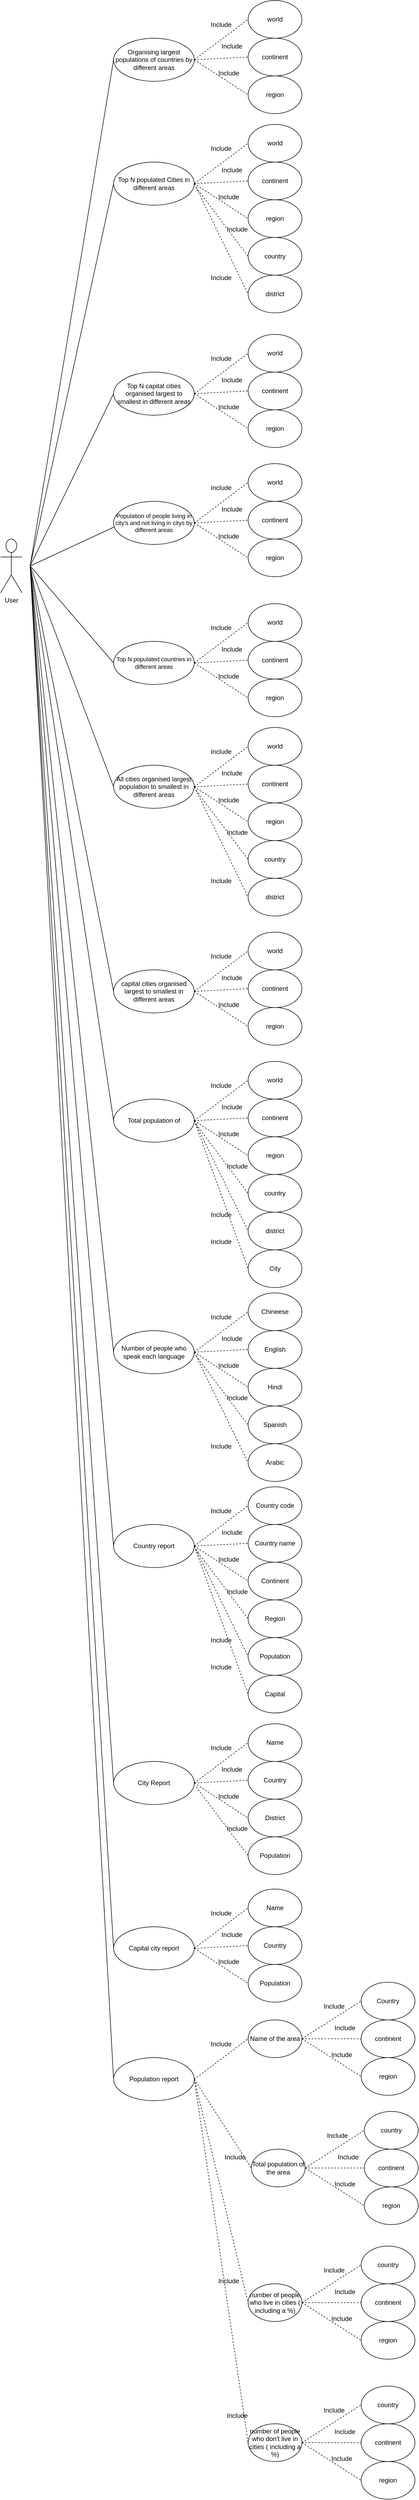 <mxfile version="21.0.2" type="device"><diagram name="Page-1" id="SLR_Ls1cVDufUfD3Guqk"><mxGraphModel dx="1235" dy="684" grid="1" gridSize="10" guides="1" tooltips="1" connect="1" arrows="1" fold="1" page="1" pageScale="1" pageWidth="827" pageHeight="1169" math="0" shadow="0"><root><mxCell id="0"/><mxCell id="1" parent="0"/><mxCell id="bulTSt6ukF3aXj6gRfUN-1" value="User" style="shape=umlActor;verticalLabelPosition=bottom;verticalAlign=top;html=1;outlineConnect=0;points=[[0,0.333,0,0,0],[0,1,0,0,0],[0.25,0.1,0,0,0],[0.5,0,0,0,0],[0.75,0.1,0,0,0],[1,0.333,0,0,0],[1,0.5,0,15,0],[1,1,0,0,0]];" vertex="1" parent="1"><mxGeometry x="20" y="1000" width="40" height="100" as="geometry"/></mxCell><mxCell id="bulTSt6ukF3aXj6gRfUN-2" value="Organising largest populations of countries by different areas" style="ellipse;whiteSpace=wrap;html=1;points=[[0,0,0,0,0],[0,0.5,0,0,0],[0,1,0,0,0],[0.5,0,0,0,0],[0.5,1,0,0,0],[1,0,0,0,0],[1,0.5,0,0,0],[1,1,0,0,0]];" vertex="1" parent="1"><mxGeometry x="230" y="70" width="150" height="80" as="geometry"/></mxCell><mxCell id="bulTSt6ukF3aXj6gRfUN-3" value="world" style="ellipse;whiteSpace=wrap;html=1;" vertex="1" parent="1"><mxGeometry x="480" width="100" height="70" as="geometry"/></mxCell><mxCell id="bulTSt6ukF3aXj6gRfUN-4" value="continent" style="ellipse;whiteSpace=wrap;html=1;" vertex="1" parent="1"><mxGeometry x="480" y="70" width="100" height="70" as="geometry"/></mxCell><mxCell id="bulTSt6ukF3aXj6gRfUN-5" value="region" style="ellipse;whiteSpace=wrap;html=1;" vertex="1" parent="1"><mxGeometry x="480" y="140" width="100" height="70" as="geometry"/></mxCell><mxCell id="bulTSt6ukF3aXj6gRfUN-6" value="" style="endArrow=none;html=1;rounded=0;entryX=0;entryY=0.5;entryDx=0;entryDy=0;entryPerimeter=0;exitX=1;exitY=0.5;exitDx=15;exitDy=0;exitPerimeter=0;" edge="1" parent="1" source="bulTSt6ukF3aXj6gRfUN-1" target="bulTSt6ukF3aXj6gRfUN-2"><mxGeometry width="50" height="50" relative="1" as="geometry"><mxPoint x="140" y="150" as="sourcePoint"/><mxPoint x="190" y="100" as="targetPoint"/></mxGeometry></mxCell><mxCell id="bulTSt6ukF3aXj6gRfUN-10" value="" style="endArrow=none;dashed=1;html=1;rounded=0;entryX=0;entryY=0.5;entryDx=0;entryDy=0;exitX=1;exitY=0.5;exitDx=0;exitDy=0;exitPerimeter=0;" edge="1" parent="1" source="bulTSt6ukF3aXj6gRfUN-2" target="bulTSt6ukF3aXj6gRfUN-3"><mxGeometry width="50" height="50" relative="1" as="geometry"><mxPoint x="400" y="110" as="sourcePoint"/><mxPoint x="450" y="60" as="targetPoint"/></mxGeometry></mxCell><mxCell id="bulTSt6ukF3aXj6gRfUN-11" value="" style="endArrow=none;dashed=1;html=1;rounded=0;exitX=1;exitY=0.5;exitDx=0;exitDy=0;exitPerimeter=0;entryX=0;entryY=0.5;entryDx=0;entryDy=0;" edge="1" parent="1" source="bulTSt6ukF3aXj6gRfUN-2" target="bulTSt6ukF3aXj6gRfUN-4"><mxGeometry width="50" height="50" relative="1" as="geometry"><mxPoint x="400" y="140" as="sourcePoint"/><mxPoint x="450" y="90" as="targetPoint"/></mxGeometry></mxCell><mxCell id="bulTSt6ukF3aXj6gRfUN-12" value="" style="endArrow=none;dashed=1;html=1;rounded=0;exitX=1;exitY=0.5;exitDx=0;exitDy=0;exitPerimeter=0;entryX=0;entryY=0.5;entryDx=0;entryDy=0;" edge="1" parent="1" source="bulTSt6ukF3aXj6gRfUN-2" target="bulTSt6ukF3aXj6gRfUN-5"><mxGeometry width="50" height="50" relative="1" as="geometry"><mxPoint x="400" y="150" as="sourcePoint"/><mxPoint x="450" y="100" as="targetPoint"/></mxGeometry></mxCell><mxCell id="bulTSt6ukF3aXj6gRfUN-13" value="Include" style="text;html=1;strokeColor=none;fillColor=none;align=center;verticalAlign=middle;whiteSpace=wrap;rounded=0;" vertex="1" parent="1"><mxGeometry x="400" y="30" width="60" height="30" as="geometry"/></mxCell><mxCell id="bulTSt6ukF3aXj6gRfUN-14" value="Include" style="text;html=1;strokeColor=none;fillColor=none;align=center;verticalAlign=middle;whiteSpace=wrap;rounded=0;" vertex="1" parent="1"><mxGeometry x="420" y="70" width="60" height="30" as="geometry"/></mxCell><mxCell id="bulTSt6ukF3aXj6gRfUN-15" value="Include" style="text;html=1;strokeColor=none;fillColor=none;align=center;verticalAlign=middle;whiteSpace=wrap;rounded=0;" vertex="1" parent="1"><mxGeometry x="414" y="120" width="60" height="30" as="geometry"/></mxCell><mxCell id="bulTSt6ukF3aXj6gRfUN-17" value="Top N populated Cities in different areas" style="ellipse;whiteSpace=wrap;html=1;points=[[0,0,0,0,0],[0,0.5,0,0,0],[0,1,0,0,0],[0.5,0,0,0,0],[0.5,1,0,0,0],[1,0,0,0,0],[1,0.5,0,0,0],[1,1,0,0,0]];" vertex="1" parent="1"><mxGeometry x="230" y="300" width="150" height="80" as="geometry"/></mxCell><mxCell id="bulTSt6ukF3aXj6gRfUN-18" value="world" style="ellipse;whiteSpace=wrap;html=1;" vertex="1" parent="1"><mxGeometry x="480" y="230" width="100" height="70" as="geometry"/></mxCell><mxCell id="bulTSt6ukF3aXj6gRfUN-19" value="continent" style="ellipse;whiteSpace=wrap;html=1;" vertex="1" parent="1"><mxGeometry x="480" y="300" width="100" height="70" as="geometry"/></mxCell><mxCell id="bulTSt6ukF3aXj6gRfUN-20" value="region" style="ellipse;whiteSpace=wrap;html=1;" vertex="1" parent="1"><mxGeometry x="480" y="370" width="100" height="70" as="geometry"/></mxCell><mxCell id="bulTSt6ukF3aXj6gRfUN-21" value="" style="endArrow=none;dashed=1;html=1;rounded=0;entryX=0;entryY=0.5;entryDx=0;entryDy=0;exitX=1;exitY=0.5;exitDx=0;exitDy=0;exitPerimeter=0;" edge="1" parent="1" target="bulTSt6ukF3aXj6gRfUN-18"><mxGeometry width="50" height="50" relative="1" as="geometry"><mxPoint x="380" y="340" as="sourcePoint"/><mxPoint x="450" y="290" as="targetPoint"/></mxGeometry></mxCell><mxCell id="bulTSt6ukF3aXj6gRfUN-22" value="" style="endArrow=none;dashed=1;html=1;rounded=0;exitX=1;exitY=0.5;exitDx=0;exitDy=0;exitPerimeter=0;entryX=0;entryY=0.5;entryDx=0;entryDy=0;" edge="1" parent="1" target="bulTSt6ukF3aXj6gRfUN-19"><mxGeometry width="50" height="50" relative="1" as="geometry"><mxPoint x="380" y="340" as="sourcePoint"/><mxPoint x="450" y="320" as="targetPoint"/></mxGeometry></mxCell><mxCell id="bulTSt6ukF3aXj6gRfUN-23" value="" style="endArrow=none;dashed=1;html=1;rounded=0;exitX=1;exitY=0.5;exitDx=0;exitDy=0;exitPerimeter=0;entryX=0;entryY=0.5;entryDx=0;entryDy=0;" edge="1" parent="1" target="bulTSt6ukF3aXj6gRfUN-20"><mxGeometry width="50" height="50" relative="1" as="geometry"><mxPoint x="380" y="340" as="sourcePoint"/><mxPoint x="450" y="330" as="targetPoint"/></mxGeometry></mxCell><mxCell id="bulTSt6ukF3aXj6gRfUN-24" value="Include" style="text;html=1;strokeColor=none;fillColor=none;align=center;verticalAlign=middle;whiteSpace=wrap;rounded=0;" vertex="1" parent="1"><mxGeometry x="400" y="260" width="60" height="30" as="geometry"/></mxCell><mxCell id="bulTSt6ukF3aXj6gRfUN-25" value="Include" style="text;html=1;strokeColor=none;fillColor=none;align=center;verticalAlign=middle;whiteSpace=wrap;rounded=0;" vertex="1" parent="1"><mxGeometry x="420" y="300" width="60" height="30" as="geometry"/></mxCell><mxCell id="bulTSt6ukF3aXj6gRfUN-26" value="Include" style="text;html=1;strokeColor=none;fillColor=none;align=center;verticalAlign=middle;whiteSpace=wrap;rounded=0;" vertex="1" parent="1"><mxGeometry x="414" y="350" width="60" height="30" as="geometry"/></mxCell><mxCell id="bulTSt6ukF3aXj6gRfUN-27" value="district" style="ellipse;whiteSpace=wrap;html=1;" vertex="1" parent="1"><mxGeometry x="480" y="510" width="100" height="70" as="geometry"/></mxCell><mxCell id="bulTSt6ukF3aXj6gRfUN-28" value="country" style="ellipse;whiteSpace=wrap;html=1;" vertex="1" parent="1"><mxGeometry x="480" y="440" width="100" height="70" as="geometry"/></mxCell><mxCell id="bulTSt6ukF3aXj6gRfUN-29" value="" style="endArrow=none;dashed=1;html=1;rounded=0;exitX=1;exitY=0.5;exitDx=0;exitDy=0;exitPerimeter=0;entryX=0;entryY=0.5;entryDx=0;entryDy=0;" edge="1" parent="1" source="bulTSt6ukF3aXj6gRfUN-17" target="bulTSt6ukF3aXj6gRfUN-27"><mxGeometry width="50" height="50" relative="1" as="geometry"><mxPoint x="360" y="535" as="sourcePoint"/><mxPoint x="460" y="530" as="targetPoint"/></mxGeometry></mxCell><mxCell id="bulTSt6ukF3aXj6gRfUN-30" value="" style="endArrow=none;dashed=1;html=1;rounded=0;exitX=1.024;exitY=0.592;exitDx=0;exitDy=0;exitPerimeter=0;entryX=0;entryY=0.5;entryDx=0;entryDy=0;" edge="1" parent="1" source="bulTSt6ukF3aXj6gRfUN-17" target="bulTSt6ukF3aXj6gRfUN-28"><mxGeometry width="50" height="50" relative="1" as="geometry"><mxPoint x="350" y="495" as="sourcePoint"/><mxPoint x="450" y="490" as="targetPoint"/></mxGeometry></mxCell><mxCell id="bulTSt6ukF3aXj6gRfUN-31" value="Include" style="text;html=1;strokeColor=none;fillColor=none;align=center;verticalAlign=middle;whiteSpace=wrap;rounded=0;" vertex="1" parent="1"><mxGeometry x="400" y="500" width="60" height="30" as="geometry"/></mxCell><mxCell id="bulTSt6ukF3aXj6gRfUN-32" value="Include" style="text;html=1;strokeColor=none;fillColor=none;align=center;verticalAlign=middle;whiteSpace=wrap;rounded=0;" vertex="1" parent="1"><mxGeometry x="430" y="410" width="60" height="30" as="geometry"/></mxCell><mxCell id="bulTSt6ukF3aXj6gRfUN-33" value="" style="endArrow=none;html=1;rounded=0;entryX=0;entryY=0.5;entryDx=0;entryDy=0;entryPerimeter=0;exitX=1;exitY=0.5;exitDx=15;exitDy=0;exitPerimeter=0;" edge="1" parent="1" source="bulTSt6ukF3aXj6gRfUN-1" target="bulTSt6ukF3aXj6gRfUN-17"><mxGeometry width="50" height="50" relative="1" as="geometry"><mxPoint x="100" y="110" as="sourcePoint"/><mxPoint x="210" y="330" as="targetPoint"/></mxGeometry></mxCell><mxCell id="bulTSt6ukF3aXj6gRfUN-34" value="Top N capital cities organised largest to smallest in different areas" style="ellipse;whiteSpace=wrap;html=1;points=[[0,0,0,0,0],[0,0.5,0,0,0],[0,1,0,0,0],[0.5,0,0,0,0],[0.5,1,0,0,0],[1,0,0,0,0],[1,0.5,0,0,0],[1,1,0,0,0]];" vertex="1" parent="1"><mxGeometry x="230" y="690" width="150" height="80" as="geometry"/></mxCell><mxCell id="bulTSt6ukF3aXj6gRfUN-35" value="world" style="ellipse;whiteSpace=wrap;html=1;" vertex="1" parent="1"><mxGeometry x="480" y="620" width="100" height="70" as="geometry"/></mxCell><mxCell id="bulTSt6ukF3aXj6gRfUN-36" value="continent" style="ellipse;whiteSpace=wrap;html=1;" vertex="1" parent="1"><mxGeometry x="480" y="690" width="100" height="70" as="geometry"/></mxCell><mxCell id="bulTSt6ukF3aXj6gRfUN-37" value="region" style="ellipse;whiteSpace=wrap;html=1;" vertex="1" parent="1"><mxGeometry x="480" y="760" width="100" height="70" as="geometry"/></mxCell><mxCell id="bulTSt6ukF3aXj6gRfUN-38" value="" style="endArrow=none;dashed=1;html=1;rounded=0;entryX=0;entryY=0.5;entryDx=0;entryDy=0;exitX=1;exitY=0.5;exitDx=0;exitDy=0;exitPerimeter=0;" edge="1" parent="1" source="bulTSt6ukF3aXj6gRfUN-34" target="bulTSt6ukF3aXj6gRfUN-35"><mxGeometry width="50" height="50" relative="1" as="geometry"><mxPoint x="400" y="730" as="sourcePoint"/><mxPoint x="450" y="680" as="targetPoint"/></mxGeometry></mxCell><mxCell id="bulTSt6ukF3aXj6gRfUN-39" value="" style="endArrow=none;dashed=1;html=1;rounded=0;exitX=1;exitY=0.5;exitDx=0;exitDy=0;exitPerimeter=0;entryX=0;entryY=0.5;entryDx=0;entryDy=0;" edge="1" parent="1" source="bulTSt6ukF3aXj6gRfUN-34" target="bulTSt6ukF3aXj6gRfUN-36"><mxGeometry width="50" height="50" relative="1" as="geometry"><mxPoint x="400" y="760" as="sourcePoint"/><mxPoint x="450" y="710" as="targetPoint"/></mxGeometry></mxCell><mxCell id="bulTSt6ukF3aXj6gRfUN-40" value="" style="endArrow=none;dashed=1;html=1;rounded=0;exitX=1;exitY=0.5;exitDx=0;exitDy=0;exitPerimeter=0;entryX=0;entryY=0.5;entryDx=0;entryDy=0;" edge="1" parent="1" source="bulTSt6ukF3aXj6gRfUN-34" target="bulTSt6ukF3aXj6gRfUN-37"><mxGeometry width="50" height="50" relative="1" as="geometry"><mxPoint x="400" y="770" as="sourcePoint"/><mxPoint x="450" y="720" as="targetPoint"/></mxGeometry></mxCell><mxCell id="bulTSt6ukF3aXj6gRfUN-41" value="Include" style="text;html=1;strokeColor=none;fillColor=none;align=center;verticalAlign=middle;whiteSpace=wrap;rounded=0;" vertex="1" parent="1"><mxGeometry x="400" y="650" width="60" height="30" as="geometry"/></mxCell><mxCell id="bulTSt6ukF3aXj6gRfUN-42" value="Include" style="text;html=1;strokeColor=none;fillColor=none;align=center;verticalAlign=middle;whiteSpace=wrap;rounded=0;" vertex="1" parent="1"><mxGeometry x="420" y="690" width="60" height="30" as="geometry"/></mxCell><mxCell id="bulTSt6ukF3aXj6gRfUN-43" value="Include" style="text;html=1;strokeColor=none;fillColor=none;align=center;verticalAlign=middle;whiteSpace=wrap;rounded=0;" vertex="1" parent="1"><mxGeometry x="414" y="740" width="60" height="30" as="geometry"/></mxCell><mxCell id="bulTSt6ukF3aXj6gRfUN-44" value="" style="endArrow=none;html=1;rounded=0;exitX=0;exitY=0.5;exitDx=0;exitDy=0;exitPerimeter=0;entryX=1;entryY=0.5;entryDx=15;entryDy=0;entryPerimeter=0;" edge="1" parent="1" source="bulTSt6ukF3aXj6gRfUN-34" target="bulTSt6ukF3aXj6gRfUN-1"><mxGeometry width="50" height="50" relative="1" as="geometry"><mxPoint x="200" y="710" as="sourcePoint"/><mxPoint x="100" y="110" as="targetPoint"/></mxGeometry></mxCell><mxCell id="bulTSt6ukF3aXj6gRfUN-47" value="Population of people living in city's and not living in citys by different areas" style="ellipse;whiteSpace=wrap;html=1;points=[[0,0,0,0,0],[0,0.5,0,0,0],[0,1,0,0,0],[0.5,0,0,0,0],[0.5,1,0,0,0],[1,0,0,0,0],[1,0.5,0,0,0],[1,1,0,0,0]];fontSize=11;" vertex="1" parent="1"><mxGeometry x="230" y="930" width="150" height="80" as="geometry"/></mxCell><mxCell id="bulTSt6ukF3aXj6gRfUN-48" value="world" style="ellipse;whiteSpace=wrap;html=1;" vertex="1" parent="1"><mxGeometry x="480" y="860" width="100" height="70" as="geometry"/></mxCell><mxCell id="bulTSt6ukF3aXj6gRfUN-49" value="continent" style="ellipse;whiteSpace=wrap;html=1;" vertex="1" parent="1"><mxGeometry x="480" y="930" width="100" height="70" as="geometry"/></mxCell><mxCell id="bulTSt6ukF3aXj6gRfUN-50" value="region" style="ellipse;whiteSpace=wrap;html=1;" vertex="1" parent="1"><mxGeometry x="480" y="1000" width="100" height="70" as="geometry"/></mxCell><mxCell id="bulTSt6ukF3aXj6gRfUN-51" value="" style="endArrow=none;dashed=1;html=1;rounded=0;entryX=0;entryY=0.5;entryDx=0;entryDy=0;exitX=1;exitY=0.5;exitDx=0;exitDy=0;exitPerimeter=0;" edge="1" parent="1" source="bulTSt6ukF3aXj6gRfUN-47" target="bulTSt6ukF3aXj6gRfUN-48"><mxGeometry width="50" height="50" relative="1" as="geometry"><mxPoint x="400" y="970" as="sourcePoint"/><mxPoint x="450" y="920" as="targetPoint"/></mxGeometry></mxCell><mxCell id="bulTSt6ukF3aXj6gRfUN-52" value="" style="endArrow=none;dashed=1;html=1;rounded=0;exitX=1;exitY=0.5;exitDx=0;exitDy=0;exitPerimeter=0;entryX=0;entryY=0.5;entryDx=0;entryDy=0;" edge="1" parent="1" source="bulTSt6ukF3aXj6gRfUN-47" target="bulTSt6ukF3aXj6gRfUN-49"><mxGeometry width="50" height="50" relative="1" as="geometry"><mxPoint x="400" y="1000" as="sourcePoint"/><mxPoint x="450" y="950" as="targetPoint"/></mxGeometry></mxCell><mxCell id="bulTSt6ukF3aXj6gRfUN-53" value="" style="endArrow=none;dashed=1;html=1;rounded=0;exitX=1;exitY=0.5;exitDx=0;exitDy=0;exitPerimeter=0;entryX=0;entryY=0.5;entryDx=0;entryDy=0;" edge="1" parent="1" source="bulTSt6ukF3aXj6gRfUN-47" target="bulTSt6ukF3aXj6gRfUN-50"><mxGeometry width="50" height="50" relative="1" as="geometry"><mxPoint x="400" y="1010" as="sourcePoint"/><mxPoint x="450" y="960" as="targetPoint"/></mxGeometry></mxCell><mxCell id="bulTSt6ukF3aXj6gRfUN-54" value="Include" style="text;html=1;strokeColor=none;fillColor=none;align=center;verticalAlign=middle;whiteSpace=wrap;rounded=0;" vertex="1" parent="1"><mxGeometry x="400" y="890" width="60" height="30" as="geometry"/></mxCell><mxCell id="bulTSt6ukF3aXj6gRfUN-55" value="Include" style="text;html=1;strokeColor=none;fillColor=none;align=center;verticalAlign=middle;whiteSpace=wrap;rounded=0;" vertex="1" parent="1"><mxGeometry x="420" y="930" width="60" height="30" as="geometry"/></mxCell><mxCell id="bulTSt6ukF3aXj6gRfUN-56" value="Include" style="text;html=1;strokeColor=none;fillColor=none;align=center;verticalAlign=middle;whiteSpace=wrap;rounded=0;" vertex="1" parent="1"><mxGeometry x="414" y="980" width="60" height="30" as="geometry"/></mxCell><mxCell id="bulTSt6ukF3aXj6gRfUN-57" value="" style="endArrow=none;html=1;rounded=0;exitX=0.005;exitY=0.597;exitDx=0;exitDy=0;exitPerimeter=0;entryX=1;entryY=0.5;entryDx=15;entryDy=0;entryPerimeter=0;" edge="1" parent="1" source="bulTSt6ukF3aXj6gRfUN-47" target="bulTSt6ukF3aXj6gRfUN-1"><mxGeometry width="50" height="50" relative="1" as="geometry"><mxPoint x="240" y="740" as="sourcePoint"/><mxPoint x="140" y="500" as="targetPoint"/></mxGeometry></mxCell><mxCell id="bulTSt6ukF3aXj6gRfUN-68" value="Top N populated countries in different areas" style="ellipse;whiteSpace=wrap;html=1;points=[[0,0,0,0,0],[0,0.5,0,0,0],[0,1,0,0,0],[0.5,0,0,0,0],[0.5,1,0,0,0],[1,0,0,0,0],[1,0.5,0,0,0],[1,1,0,0,0]];fontSize=11;" vertex="1" parent="1"><mxGeometry x="230" y="1190" width="150" height="80" as="geometry"/></mxCell><mxCell id="bulTSt6ukF3aXj6gRfUN-69" value="world" style="ellipse;whiteSpace=wrap;html=1;" vertex="1" parent="1"><mxGeometry x="480" y="1120" width="100" height="70" as="geometry"/></mxCell><mxCell id="bulTSt6ukF3aXj6gRfUN-70" value="continent" style="ellipse;whiteSpace=wrap;html=1;" vertex="1" parent="1"><mxGeometry x="480" y="1190" width="100" height="70" as="geometry"/></mxCell><mxCell id="bulTSt6ukF3aXj6gRfUN-71" value="region" style="ellipse;whiteSpace=wrap;html=1;" vertex="1" parent="1"><mxGeometry x="480" y="1260" width="100" height="70" as="geometry"/></mxCell><mxCell id="bulTSt6ukF3aXj6gRfUN-72" value="" style="endArrow=none;dashed=1;html=1;rounded=0;entryX=0;entryY=0.5;entryDx=0;entryDy=0;exitX=1;exitY=0.5;exitDx=0;exitDy=0;exitPerimeter=0;" edge="1" parent="1" source="bulTSt6ukF3aXj6gRfUN-68" target="bulTSt6ukF3aXj6gRfUN-69"><mxGeometry width="50" height="50" relative="1" as="geometry"><mxPoint x="400" y="1230" as="sourcePoint"/><mxPoint x="450" y="1180" as="targetPoint"/></mxGeometry></mxCell><mxCell id="bulTSt6ukF3aXj6gRfUN-73" value="" style="endArrow=none;dashed=1;html=1;rounded=0;exitX=1;exitY=0.5;exitDx=0;exitDy=0;exitPerimeter=0;entryX=0;entryY=0.5;entryDx=0;entryDy=0;" edge="1" parent="1" source="bulTSt6ukF3aXj6gRfUN-68" target="bulTSt6ukF3aXj6gRfUN-70"><mxGeometry width="50" height="50" relative="1" as="geometry"><mxPoint x="400" y="1260" as="sourcePoint"/><mxPoint x="450" y="1210" as="targetPoint"/></mxGeometry></mxCell><mxCell id="bulTSt6ukF3aXj6gRfUN-74" value="" style="endArrow=none;dashed=1;html=1;rounded=0;exitX=1;exitY=0.5;exitDx=0;exitDy=0;exitPerimeter=0;entryX=0;entryY=0.5;entryDx=0;entryDy=0;" edge="1" parent="1" source="bulTSt6ukF3aXj6gRfUN-68" target="bulTSt6ukF3aXj6gRfUN-71"><mxGeometry width="50" height="50" relative="1" as="geometry"><mxPoint x="400" y="1270" as="sourcePoint"/><mxPoint x="450" y="1220" as="targetPoint"/></mxGeometry></mxCell><mxCell id="bulTSt6ukF3aXj6gRfUN-75" value="Include" style="text;html=1;strokeColor=none;fillColor=none;align=center;verticalAlign=middle;whiteSpace=wrap;rounded=0;" vertex="1" parent="1"><mxGeometry x="400" y="1150" width="60" height="30" as="geometry"/></mxCell><mxCell id="bulTSt6ukF3aXj6gRfUN-76" value="Include" style="text;html=1;strokeColor=none;fillColor=none;align=center;verticalAlign=middle;whiteSpace=wrap;rounded=0;" vertex="1" parent="1"><mxGeometry x="420" y="1190" width="60" height="30" as="geometry"/></mxCell><mxCell id="bulTSt6ukF3aXj6gRfUN-77" value="Include" style="text;html=1;strokeColor=none;fillColor=none;align=center;verticalAlign=middle;whiteSpace=wrap;rounded=0;" vertex="1" parent="1"><mxGeometry x="414" y="1240" width="60" height="30" as="geometry"/></mxCell><mxCell id="bulTSt6ukF3aXj6gRfUN-88" value="" style="endArrow=none;html=1;rounded=0;exitX=0;exitY=0.5;exitDx=0;exitDy=0;exitPerimeter=0;entryX=1;entryY=0.5;entryDx=15;entryDy=0;entryPerimeter=0;" edge="1" parent="1" source="bulTSt6ukF3aXj6gRfUN-68" target="bulTSt6ukF3aXj6gRfUN-1"><mxGeometry width="50" height="50" relative="1" as="geometry"><mxPoint x="241" y="988" as="sourcePoint"/><mxPoint x="115" y="500" as="targetPoint"/></mxGeometry></mxCell><mxCell id="bulTSt6ukF3aXj6gRfUN-89" value="All cities organised largest population to smallest in different areas" style="ellipse;whiteSpace=wrap;html=1;points=[[0,0,0,0,0],[0,0.5,0,0,0],[0,1,0,0,0],[0.5,0,0,0,0],[0.5,1,0,0,0],[1,0,0,0,0],[1,0.5,0,0,0],[1,1,0,0,0]];" vertex="1" parent="1"><mxGeometry x="230" y="1420" width="150" height="80" as="geometry"/></mxCell><mxCell id="bulTSt6ukF3aXj6gRfUN-90" value="world" style="ellipse;whiteSpace=wrap;html=1;" vertex="1" parent="1"><mxGeometry x="480" y="1350" width="100" height="70" as="geometry"/></mxCell><mxCell id="bulTSt6ukF3aXj6gRfUN-91" value="continent" style="ellipse;whiteSpace=wrap;html=1;" vertex="1" parent="1"><mxGeometry x="480" y="1420" width="100" height="70" as="geometry"/></mxCell><mxCell id="bulTSt6ukF3aXj6gRfUN-92" value="region" style="ellipse;whiteSpace=wrap;html=1;" vertex="1" parent="1"><mxGeometry x="480" y="1490" width="100" height="70" as="geometry"/></mxCell><mxCell id="bulTSt6ukF3aXj6gRfUN-93" value="" style="endArrow=none;dashed=1;html=1;rounded=0;entryX=0;entryY=0.5;entryDx=0;entryDy=0;exitX=1;exitY=0.5;exitDx=0;exitDy=0;exitPerimeter=0;" edge="1" parent="1" target="bulTSt6ukF3aXj6gRfUN-90"><mxGeometry width="50" height="50" relative="1" as="geometry"><mxPoint x="380" y="1460" as="sourcePoint"/><mxPoint x="450" y="1410" as="targetPoint"/></mxGeometry></mxCell><mxCell id="bulTSt6ukF3aXj6gRfUN-94" value="" style="endArrow=none;dashed=1;html=1;rounded=0;exitX=1;exitY=0.5;exitDx=0;exitDy=0;exitPerimeter=0;entryX=0;entryY=0.5;entryDx=0;entryDy=0;" edge="1" parent="1" target="bulTSt6ukF3aXj6gRfUN-91"><mxGeometry width="50" height="50" relative="1" as="geometry"><mxPoint x="380" y="1460" as="sourcePoint"/><mxPoint x="450" y="1440" as="targetPoint"/></mxGeometry></mxCell><mxCell id="bulTSt6ukF3aXj6gRfUN-95" value="" style="endArrow=none;dashed=1;html=1;rounded=0;exitX=1;exitY=0.5;exitDx=0;exitDy=0;exitPerimeter=0;entryX=0;entryY=0.5;entryDx=0;entryDy=0;" edge="1" parent="1" target="bulTSt6ukF3aXj6gRfUN-92"><mxGeometry width="50" height="50" relative="1" as="geometry"><mxPoint x="380" y="1460" as="sourcePoint"/><mxPoint x="450" y="1450" as="targetPoint"/></mxGeometry></mxCell><mxCell id="bulTSt6ukF3aXj6gRfUN-96" value="Include" style="text;html=1;strokeColor=none;fillColor=none;align=center;verticalAlign=middle;whiteSpace=wrap;rounded=0;" vertex="1" parent="1"><mxGeometry x="400" y="1380" width="60" height="30" as="geometry"/></mxCell><mxCell id="bulTSt6ukF3aXj6gRfUN-97" value="Include" style="text;html=1;strokeColor=none;fillColor=none;align=center;verticalAlign=middle;whiteSpace=wrap;rounded=0;" vertex="1" parent="1"><mxGeometry x="420" y="1420" width="60" height="30" as="geometry"/></mxCell><mxCell id="bulTSt6ukF3aXj6gRfUN-98" value="Include" style="text;html=1;strokeColor=none;fillColor=none;align=center;verticalAlign=middle;whiteSpace=wrap;rounded=0;" vertex="1" parent="1"><mxGeometry x="414" y="1470" width="60" height="30" as="geometry"/></mxCell><mxCell id="bulTSt6ukF3aXj6gRfUN-99" value="district" style="ellipse;whiteSpace=wrap;html=1;" vertex="1" parent="1"><mxGeometry x="480" y="1630" width="100" height="70" as="geometry"/></mxCell><mxCell id="bulTSt6ukF3aXj6gRfUN-100" value="country" style="ellipse;whiteSpace=wrap;html=1;" vertex="1" parent="1"><mxGeometry x="480" y="1560" width="100" height="70" as="geometry"/></mxCell><mxCell id="bulTSt6ukF3aXj6gRfUN-101" value="" style="endArrow=none;dashed=1;html=1;rounded=0;exitX=1;exitY=0.5;exitDx=0;exitDy=0;exitPerimeter=0;entryX=0;entryY=0.5;entryDx=0;entryDy=0;" edge="1" parent="1" source="bulTSt6ukF3aXj6gRfUN-89" target="bulTSt6ukF3aXj6gRfUN-99"><mxGeometry width="50" height="50" relative="1" as="geometry"><mxPoint x="360" y="1655" as="sourcePoint"/><mxPoint x="460" y="1650" as="targetPoint"/></mxGeometry></mxCell><mxCell id="bulTSt6ukF3aXj6gRfUN-102" value="" style="endArrow=none;dashed=1;html=1;rounded=0;exitX=1.024;exitY=0.592;exitDx=0;exitDy=0;exitPerimeter=0;entryX=0;entryY=0.5;entryDx=0;entryDy=0;" edge="1" parent="1" source="bulTSt6ukF3aXj6gRfUN-89" target="bulTSt6ukF3aXj6gRfUN-100"><mxGeometry width="50" height="50" relative="1" as="geometry"><mxPoint x="350" y="1615" as="sourcePoint"/><mxPoint x="450" y="1610" as="targetPoint"/></mxGeometry></mxCell><mxCell id="bulTSt6ukF3aXj6gRfUN-103" value="Include" style="text;html=1;strokeColor=none;fillColor=none;align=center;verticalAlign=middle;whiteSpace=wrap;rounded=0;" vertex="1" parent="1"><mxGeometry x="400" y="1620" width="60" height="30" as="geometry"/></mxCell><mxCell id="bulTSt6ukF3aXj6gRfUN-104" value="Include" style="text;html=1;strokeColor=none;fillColor=none;align=center;verticalAlign=middle;whiteSpace=wrap;rounded=0;" vertex="1" parent="1"><mxGeometry x="430" y="1530" width="60" height="30" as="geometry"/></mxCell><mxCell id="bulTSt6ukF3aXj6gRfUN-107" value="" style="endArrow=none;html=1;rounded=0;exitX=0;exitY=0.5;exitDx=0;exitDy=0;exitPerimeter=0;entryX=1;entryY=0.5;entryDx=15;entryDy=0;entryPerimeter=0;" edge="1" parent="1" source="bulTSt6ukF3aXj6gRfUN-89" target="bulTSt6ukF3aXj6gRfUN-1"><mxGeometry width="50" height="50" relative="1" as="geometry"><mxPoint x="240" y="1240" as="sourcePoint"/><mxPoint x="115" y="500" as="targetPoint"/></mxGeometry></mxCell><mxCell id="bulTSt6ukF3aXj6gRfUN-108" value="capital cities organised largest to smallest in different areas" style="ellipse;whiteSpace=wrap;html=1;points=[[0,0,0,0,0],[0,0.5,0,0,0],[0,1,0,0,0],[0.5,0,0,0,0],[0.5,1,0,0,0],[1,0,0,0,0],[1,0.5,0,0,0],[1,1,0,0,0]];" vertex="1" parent="1"><mxGeometry x="230" y="1800" width="150" height="80" as="geometry"/></mxCell><mxCell id="bulTSt6ukF3aXj6gRfUN-109" value="world" style="ellipse;whiteSpace=wrap;html=1;" vertex="1" parent="1"><mxGeometry x="480" y="1730" width="100" height="70" as="geometry"/></mxCell><mxCell id="bulTSt6ukF3aXj6gRfUN-110" value="continent" style="ellipse;whiteSpace=wrap;html=1;" vertex="1" parent="1"><mxGeometry x="480" y="1800" width="100" height="70" as="geometry"/></mxCell><mxCell id="bulTSt6ukF3aXj6gRfUN-111" value="region" style="ellipse;whiteSpace=wrap;html=1;" vertex="1" parent="1"><mxGeometry x="480" y="1870" width="100" height="70" as="geometry"/></mxCell><mxCell id="bulTSt6ukF3aXj6gRfUN-112" value="" style="endArrow=none;dashed=1;html=1;rounded=0;entryX=0;entryY=0.5;entryDx=0;entryDy=0;exitX=1;exitY=0.5;exitDx=0;exitDy=0;exitPerimeter=0;" edge="1" parent="1" source="bulTSt6ukF3aXj6gRfUN-108" target="bulTSt6ukF3aXj6gRfUN-109"><mxGeometry width="50" height="50" relative="1" as="geometry"><mxPoint x="400" y="1840" as="sourcePoint"/><mxPoint x="450" y="1790" as="targetPoint"/></mxGeometry></mxCell><mxCell id="bulTSt6ukF3aXj6gRfUN-113" value="" style="endArrow=none;dashed=1;html=1;rounded=0;exitX=1;exitY=0.5;exitDx=0;exitDy=0;exitPerimeter=0;entryX=0;entryY=0.5;entryDx=0;entryDy=0;" edge="1" parent="1" source="bulTSt6ukF3aXj6gRfUN-108" target="bulTSt6ukF3aXj6gRfUN-110"><mxGeometry width="50" height="50" relative="1" as="geometry"><mxPoint x="400" y="1870" as="sourcePoint"/><mxPoint x="450" y="1820" as="targetPoint"/></mxGeometry></mxCell><mxCell id="bulTSt6ukF3aXj6gRfUN-114" value="" style="endArrow=none;dashed=1;html=1;rounded=0;exitX=1;exitY=0.5;exitDx=0;exitDy=0;exitPerimeter=0;entryX=0;entryY=0.5;entryDx=0;entryDy=0;" edge="1" parent="1" source="bulTSt6ukF3aXj6gRfUN-108" target="bulTSt6ukF3aXj6gRfUN-111"><mxGeometry width="50" height="50" relative="1" as="geometry"><mxPoint x="400" y="1880" as="sourcePoint"/><mxPoint x="450" y="1830" as="targetPoint"/></mxGeometry></mxCell><mxCell id="bulTSt6ukF3aXj6gRfUN-115" value="Include" style="text;html=1;strokeColor=none;fillColor=none;align=center;verticalAlign=middle;whiteSpace=wrap;rounded=0;" vertex="1" parent="1"><mxGeometry x="400" y="1760" width="60" height="30" as="geometry"/></mxCell><mxCell id="bulTSt6ukF3aXj6gRfUN-116" value="Include" style="text;html=1;strokeColor=none;fillColor=none;align=center;verticalAlign=middle;whiteSpace=wrap;rounded=0;" vertex="1" parent="1"><mxGeometry x="420" y="1800" width="60" height="30" as="geometry"/></mxCell><mxCell id="bulTSt6ukF3aXj6gRfUN-117" value="Include" style="text;html=1;strokeColor=none;fillColor=none;align=center;verticalAlign=middle;whiteSpace=wrap;rounded=0;" vertex="1" parent="1"><mxGeometry x="414" y="1850" width="60" height="30" as="geometry"/></mxCell><mxCell id="bulTSt6ukF3aXj6gRfUN-118" value="" style="endArrow=none;html=1;rounded=0;exitX=0;exitY=0.5;exitDx=0;exitDy=0;exitPerimeter=0;entryX=1;entryY=0.5;entryDx=15;entryDy=0;entryPerimeter=0;" edge="1" parent="1" source="bulTSt6ukF3aXj6gRfUN-108" target="bulTSt6ukF3aXj6gRfUN-1"><mxGeometry width="50" height="50" relative="1" as="geometry"><mxPoint x="240" y="1470" as="sourcePoint"/><mxPoint x="115" y="500" as="targetPoint"/></mxGeometry></mxCell><mxCell id="bulTSt6ukF3aXj6gRfUN-119" value="Total population of" style="ellipse;whiteSpace=wrap;html=1;points=[[0,0,0,0,0],[0,0.5,0,0,0],[0,1,0,0,0],[0.5,0,0,0,0],[0.5,1,0,0,0],[1,0,0,0,0],[1,0.5,0,0,0],[1,1,0,0,0]];" vertex="1" parent="1"><mxGeometry x="230" y="2040" width="150" height="80" as="geometry"/></mxCell><mxCell id="bulTSt6ukF3aXj6gRfUN-120" value="world" style="ellipse;whiteSpace=wrap;html=1;" vertex="1" parent="1"><mxGeometry x="480" y="1970" width="100" height="70" as="geometry"/></mxCell><mxCell id="bulTSt6ukF3aXj6gRfUN-121" value="continent" style="ellipse;whiteSpace=wrap;html=1;" vertex="1" parent="1"><mxGeometry x="480" y="2040" width="100" height="70" as="geometry"/></mxCell><mxCell id="bulTSt6ukF3aXj6gRfUN-122" value="region" style="ellipse;whiteSpace=wrap;html=1;" vertex="1" parent="1"><mxGeometry x="480" y="2110" width="100" height="70" as="geometry"/></mxCell><mxCell id="bulTSt6ukF3aXj6gRfUN-123" value="" style="endArrow=none;dashed=1;html=1;rounded=0;entryX=0;entryY=0.5;entryDx=0;entryDy=0;exitX=1;exitY=0.5;exitDx=0;exitDy=0;exitPerimeter=0;" edge="1" parent="1" target="bulTSt6ukF3aXj6gRfUN-120"><mxGeometry width="50" height="50" relative="1" as="geometry"><mxPoint x="380" y="2080" as="sourcePoint"/><mxPoint x="450" y="2030" as="targetPoint"/></mxGeometry></mxCell><mxCell id="bulTSt6ukF3aXj6gRfUN-124" value="" style="endArrow=none;dashed=1;html=1;rounded=0;exitX=1;exitY=0.5;exitDx=0;exitDy=0;exitPerimeter=0;entryX=0;entryY=0.5;entryDx=0;entryDy=0;" edge="1" parent="1" target="bulTSt6ukF3aXj6gRfUN-121"><mxGeometry width="50" height="50" relative="1" as="geometry"><mxPoint x="380" y="2080" as="sourcePoint"/><mxPoint x="450" y="2060" as="targetPoint"/></mxGeometry></mxCell><mxCell id="bulTSt6ukF3aXj6gRfUN-125" value="" style="endArrow=none;dashed=1;html=1;rounded=0;exitX=1;exitY=0.5;exitDx=0;exitDy=0;exitPerimeter=0;entryX=0;entryY=0.5;entryDx=0;entryDy=0;" edge="1" parent="1" target="bulTSt6ukF3aXj6gRfUN-122"><mxGeometry width="50" height="50" relative="1" as="geometry"><mxPoint x="380" y="2080" as="sourcePoint"/><mxPoint x="450" y="2070" as="targetPoint"/></mxGeometry></mxCell><mxCell id="bulTSt6ukF3aXj6gRfUN-126" value="Include" style="text;html=1;strokeColor=none;fillColor=none;align=center;verticalAlign=middle;whiteSpace=wrap;rounded=0;" vertex="1" parent="1"><mxGeometry x="400" y="2000" width="60" height="30" as="geometry"/></mxCell><mxCell id="bulTSt6ukF3aXj6gRfUN-127" value="Include" style="text;html=1;strokeColor=none;fillColor=none;align=center;verticalAlign=middle;whiteSpace=wrap;rounded=0;" vertex="1" parent="1"><mxGeometry x="420" y="2040" width="60" height="30" as="geometry"/></mxCell><mxCell id="bulTSt6ukF3aXj6gRfUN-128" value="Include" style="text;html=1;strokeColor=none;fillColor=none;align=center;verticalAlign=middle;whiteSpace=wrap;rounded=0;" vertex="1" parent="1"><mxGeometry x="414" y="2090" width="60" height="30" as="geometry"/></mxCell><mxCell id="bulTSt6ukF3aXj6gRfUN-129" value="district" style="ellipse;whiteSpace=wrap;html=1;" vertex="1" parent="1"><mxGeometry x="480" y="2250" width="100" height="70" as="geometry"/></mxCell><mxCell id="bulTSt6ukF3aXj6gRfUN-130" value="country" style="ellipse;whiteSpace=wrap;html=1;" vertex="1" parent="1"><mxGeometry x="480" y="2180" width="100" height="70" as="geometry"/></mxCell><mxCell id="bulTSt6ukF3aXj6gRfUN-131" value="" style="endArrow=none;dashed=1;html=1;rounded=0;exitX=1;exitY=0.5;exitDx=0;exitDy=0;exitPerimeter=0;entryX=0;entryY=0.5;entryDx=0;entryDy=0;" edge="1" parent="1" source="bulTSt6ukF3aXj6gRfUN-119" target="bulTSt6ukF3aXj6gRfUN-129"><mxGeometry width="50" height="50" relative="1" as="geometry"><mxPoint x="360" y="2275" as="sourcePoint"/><mxPoint x="460" y="2270" as="targetPoint"/></mxGeometry></mxCell><mxCell id="bulTSt6ukF3aXj6gRfUN-132" value="" style="endArrow=none;dashed=1;html=1;rounded=0;exitX=1.024;exitY=0.592;exitDx=0;exitDy=0;exitPerimeter=0;entryX=0;entryY=0.5;entryDx=0;entryDy=0;" edge="1" parent="1" source="bulTSt6ukF3aXj6gRfUN-119" target="bulTSt6ukF3aXj6gRfUN-130"><mxGeometry width="50" height="50" relative="1" as="geometry"><mxPoint x="350" y="2235" as="sourcePoint"/><mxPoint x="450" y="2230" as="targetPoint"/></mxGeometry></mxCell><mxCell id="bulTSt6ukF3aXj6gRfUN-133" value="Include" style="text;html=1;strokeColor=none;fillColor=none;align=center;verticalAlign=middle;whiteSpace=wrap;rounded=0;" vertex="1" parent="1"><mxGeometry x="400" y="2240" width="60" height="30" as="geometry"/></mxCell><mxCell id="bulTSt6ukF3aXj6gRfUN-134" value="Include" style="text;html=1;strokeColor=none;fillColor=none;align=center;verticalAlign=middle;whiteSpace=wrap;rounded=0;" vertex="1" parent="1"><mxGeometry x="430" y="2150" width="60" height="30" as="geometry"/></mxCell><mxCell id="bulTSt6ukF3aXj6gRfUN-135" value="" style="endArrow=none;html=1;rounded=0;exitX=0;exitY=0.5;exitDx=0;exitDy=0;exitPerimeter=0;entryX=1;entryY=0.5;entryDx=15;entryDy=0;entryPerimeter=0;" edge="1" parent="1" source="bulTSt6ukF3aXj6gRfUN-119" target="bulTSt6ukF3aXj6gRfUN-1"><mxGeometry width="50" height="50" relative="1" as="geometry"><mxPoint x="240" y="1850" as="sourcePoint"/><mxPoint x="115" y="500" as="targetPoint"/></mxGeometry></mxCell><mxCell id="bulTSt6ukF3aXj6gRfUN-136" value="City" style="ellipse;whiteSpace=wrap;html=1;" vertex="1" parent="1"><mxGeometry x="480" y="2320" width="100" height="70" as="geometry"/></mxCell><mxCell id="bulTSt6ukF3aXj6gRfUN-137" value="Include" style="text;html=1;strokeColor=none;fillColor=none;align=center;verticalAlign=middle;whiteSpace=wrap;rounded=0;" vertex="1" parent="1"><mxGeometry x="400" y="2290" width="60" height="30" as="geometry"/></mxCell><mxCell id="bulTSt6ukF3aXj6gRfUN-138" value="" style="endArrow=none;dashed=1;html=1;rounded=0;exitX=1;exitY=0.5;exitDx=0;exitDy=0;exitPerimeter=0;entryX=0;entryY=0.5;entryDx=0;entryDy=0;" edge="1" parent="1" source="bulTSt6ukF3aXj6gRfUN-119" target="bulTSt6ukF3aXj6gRfUN-136"><mxGeometry width="50" height="50" relative="1" as="geometry"><mxPoint x="390" y="2090" as="sourcePoint"/><mxPoint x="490" y="2295" as="targetPoint"/></mxGeometry></mxCell><mxCell id="bulTSt6ukF3aXj6gRfUN-139" value="Number of people who speak each language" style="ellipse;whiteSpace=wrap;html=1;points=[[0,0,0,0,0],[0,0.5,0,0,0],[0,1,0,0,0],[0.5,0,0,0,0],[0.5,1,0,0,0],[1,0,0,0,0],[1,0.5,0,0,0],[1,1,0,0,0]];" vertex="1" parent="1"><mxGeometry x="230" y="2470" width="150" height="80" as="geometry"/></mxCell><mxCell id="bulTSt6ukF3aXj6gRfUN-140" value="Chineese" style="ellipse;whiteSpace=wrap;html=1;" vertex="1" parent="1"><mxGeometry x="480" y="2400" width="100" height="70" as="geometry"/></mxCell><mxCell id="bulTSt6ukF3aXj6gRfUN-141" value="English" style="ellipse;whiteSpace=wrap;html=1;" vertex="1" parent="1"><mxGeometry x="480" y="2470" width="100" height="70" as="geometry"/></mxCell><mxCell id="bulTSt6ukF3aXj6gRfUN-142" value="Hindi" style="ellipse;whiteSpace=wrap;html=1;" vertex="1" parent="1"><mxGeometry x="480" y="2540" width="100" height="70" as="geometry"/></mxCell><mxCell id="bulTSt6ukF3aXj6gRfUN-143" value="" style="endArrow=none;dashed=1;html=1;rounded=0;entryX=0;entryY=0.5;entryDx=0;entryDy=0;exitX=1;exitY=0.5;exitDx=0;exitDy=0;exitPerimeter=0;" edge="1" parent="1" target="bulTSt6ukF3aXj6gRfUN-140"><mxGeometry width="50" height="50" relative="1" as="geometry"><mxPoint x="380" y="2510" as="sourcePoint"/><mxPoint x="450" y="2460" as="targetPoint"/></mxGeometry></mxCell><mxCell id="bulTSt6ukF3aXj6gRfUN-144" value="" style="endArrow=none;dashed=1;html=1;rounded=0;exitX=1;exitY=0.5;exitDx=0;exitDy=0;exitPerimeter=0;entryX=0;entryY=0.5;entryDx=0;entryDy=0;" edge="1" parent="1" target="bulTSt6ukF3aXj6gRfUN-141"><mxGeometry width="50" height="50" relative="1" as="geometry"><mxPoint x="380" y="2510" as="sourcePoint"/><mxPoint x="450" y="2490" as="targetPoint"/></mxGeometry></mxCell><mxCell id="bulTSt6ukF3aXj6gRfUN-145" value="" style="endArrow=none;dashed=1;html=1;rounded=0;exitX=1;exitY=0.5;exitDx=0;exitDy=0;exitPerimeter=0;entryX=0;entryY=0.5;entryDx=0;entryDy=0;" edge="1" parent="1" target="bulTSt6ukF3aXj6gRfUN-142"><mxGeometry width="50" height="50" relative="1" as="geometry"><mxPoint x="380" y="2510" as="sourcePoint"/><mxPoint x="450" y="2500" as="targetPoint"/></mxGeometry></mxCell><mxCell id="bulTSt6ukF3aXj6gRfUN-146" value="Include" style="text;html=1;strokeColor=none;fillColor=none;align=center;verticalAlign=middle;whiteSpace=wrap;rounded=0;" vertex="1" parent="1"><mxGeometry x="400" y="2430" width="60" height="30" as="geometry"/></mxCell><mxCell id="bulTSt6ukF3aXj6gRfUN-147" value="Include" style="text;html=1;strokeColor=none;fillColor=none;align=center;verticalAlign=middle;whiteSpace=wrap;rounded=0;" vertex="1" parent="1"><mxGeometry x="420" y="2470" width="60" height="30" as="geometry"/></mxCell><mxCell id="bulTSt6ukF3aXj6gRfUN-148" value="Include" style="text;html=1;strokeColor=none;fillColor=none;align=center;verticalAlign=middle;whiteSpace=wrap;rounded=0;" vertex="1" parent="1"><mxGeometry x="414" y="2520" width="60" height="30" as="geometry"/></mxCell><mxCell id="bulTSt6ukF3aXj6gRfUN-149" value="Arabic" style="ellipse;whiteSpace=wrap;html=1;" vertex="1" parent="1"><mxGeometry x="480" y="2680" width="100" height="70" as="geometry"/></mxCell><mxCell id="bulTSt6ukF3aXj6gRfUN-150" value="Spanish" style="ellipse;whiteSpace=wrap;html=1;" vertex="1" parent="1"><mxGeometry x="480" y="2610" width="100" height="70" as="geometry"/></mxCell><mxCell id="bulTSt6ukF3aXj6gRfUN-151" value="" style="endArrow=none;dashed=1;html=1;rounded=0;exitX=1;exitY=0.5;exitDx=0;exitDy=0;exitPerimeter=0;entryX=0;entryY=0.5;entryDx=0;entryDy=0;" edge="1" parent="1" source="bulTSt6ukF3aXj6gRfUN-139" target="bulTSt6ukF3aXj6gRfUN-149"><mxGeometry width="50" height="50" relative="1" as="geometry"><mxPoint x="360" y="2705" as="sourcePoint"/><mxPoint x="460" y="2700" as="targetPoint"/></mxGeometry></mxCell><mxCell id="bulTSt6ukF3aXj6gRfUN-152" value="" style="endArrow=none;dashed=1;html=1;rounded=0;exitX=1.024;exitY=0.592;exitDx=0;exitDy=0;exitPerimeter=0;entryX=0;entryY=0.5;entryDx=0;entryDy=0;" edge="1" parent="1" source="bulTSt6ukF3aXj6gRfUN-139" target="bulTSt6ukF3aXj6gRfUN-150"><mxGeometry width="50" height="50" relative="1" as="geometry"><mxPoint x="350" y="2665" as="sourcePoint"/><mxPoint x="450" y="2660" as="targetPoint"/></mxGeometry></mxCell><mxCell id="bulTSt6ukF3aXj6gRfUN-153" value="Include" style="text;html=1;strokeColor=none;fillColor=none;align=center;verticalAlign=middle;whiteSpace=wrap;rounded=0;" vertex="1" parent="1"><mxGeometry x="400" y="2670" width="60" height="30" as="geometry"/></mxCell><mxCell id="bulTSt6ukF3aXj6gRfUN-154" value="Include" style="text;html=1;strokeColor=none;fillColor=none;align=center;verticalAlign=middle;whiteSpace=wrap;rounded=0;" vertex="1" parent="1"><mxGeometry x="430" y="2580" width="60" height="30" as="geometry"/></mxCell><mxCell id="bulTSt6ukF3aXj6gRfUN-155" value="" style="endArrow=none;html=1;rounded=0;exitX=0;exitY=0.5;exitDx=0;exitDy=0;exitPerimeter=0;entryX=1;entryY=0.5;entryDx=15;entryDy=0;entryPerimeter=0;" edge="1" parent="1" source="bulTSt6ukF3aXj6gRfUN-139" target="bulTSt6ukF3aXj6gRfUN-1"><mxGeometry width="50" height="50" relative="1" as="geometry"><mxPoint x="240" y="2090" as="sourcePoint"/><mxPoint x="115" y="500" as="targetPoint"/></mxGeometry></mxCell><mxCell id="bulTSt6ukF3aXj6gRfUN-156" value="Country report" style="ellipse;whiteSpace=wrap;html=1;points=[[0,0,0,0,0],[0,0.5,0,0,0],[0,1,0,0,0],[0.5,0,0,0,0],[0.5,1,0,0,0],[1,0,0,0,0],[1,0.5,0,0,0],[1,1,0,0,0]];" vertex="1" parent="1"><mxGeometry x="230" y="2830" width="150" height="80" as="geometry"/></mxCell><mxCell id="bulTSt6ukF3aXj6gRfUN-157" value="Country code" style="ellipse;whiteSpace=wrap;html=1;" vertex="1" parent="1"><mxGeometry x="480" y="2760" width="100" height="70" as="geometry"/></mxCell><mxCell id="bulTSt6ukF3aXj6gRfUN-158" value="Country name" style="ellipse;whiteSpace=wrap;html=1;" vertex="1" parent="1"><mxGeometry x="480" y="2830" width="100" height="70" as="geometry"/></mxCell><mxCell id="bulTSt6ukF3aXj6gRfUN-159" value="Continent" style="ellipse;whiteSpace=wrap;html=1;" vertex="1" parent="1"><mxGeometry x="480" y="2900" width="100" height="70" as="geometry"/></mxCell><mxCell id="bulTSt6ukF3aXj6gRfUN-160" value="" style="endArrow=none;dashed=1;html=1;rounded=0;entryX=0;entryY=0.5;entryDx=0;entryDy=0;exitX=1;exitY=0.5;exitDx=0;exitDy=0;exitPerimeter=0;" edge="1" parent="1" target="bulTSt6ukF3aXj6gRfUN-157"><mxGeometry width="50" height="50" relative="1" as="geometry"><mxPoint x="380" y="2870" as="sourcePoint"/><mxPoint x="450" y="2820" as="targetPoint"/></mxGeometry></mxCell><mxCell id="bulTSt6ukF3aXj6gRfUN-161" value="" style="endArrow=none;dashed=1;html=1;rounded=0;exitX=1;exitY=0.5;exitDx=0;exitDy=0;exitPerimeter=0;entryX=0;entryY=0.5;entryDx=0;entryDy=0;" edge="1" parent="1" target="bulTSt6ukF3aXj6gRfUN-158"><mxGeometry width="50" height="50" relative="1" as="geometry"><mxPoint x="380" y="2870" as="sourcePoint"/><mxPoint x="450" y="2850" as="targetPoint"/></mxGeometry></mxCell><mxCell id="bulTSt6ukF3aXj6gRfUN-162" value="" style="endArrow=none;dashed=1;html=1;rounded=0;exitX=1;exitY=0.5;exitDx=0;exitDy=0;exitPerimeter=0;entryX=0;entryY=0.5;entryDx=0;entryDy=0;" edge="1" parent="1" target="bulTSt6ukF3aXj6gRfUN-159"><mxGeometry width="50" height="50" relative="1" as="geometry"><mxPoint x="380" y="2870" as="sourcePoint"/><mxPoint x="450" y="2860" as="targetPoint"/></mxGeometry></mxCell><mxCell id="bulTSt6ukF3aXj6gRfUN-163" value="Include" style="text;html=1;strokeColor=none;fillColor=none;align=center;verticalAlign=middle;whiteSpace=wrap;rounded=0;" vertex="1" parent="1"><mxGeometry x="400" y="2790" width="60" height="30" as="geometry"/></mxCell><mxCell id="bulTSt6ukF3aXj6gRfUN-164" value="Include" style="text;html=1;strokeColor=none;fillColor=none;align=center;verticalAlign=middle;whiteSpace=wrap;rounded=0;" vertex="1" parent="1"><mxGeometry x="420" y="2830" width="60" height="30" as="geometry"/></mxCell><mxCell id="bulTSt6ukF3aXj6gRfUN-165" value="Include" style="text;html=1;strokeColor=none;fillColor=none;align=center;verticalAlign=middle;whiteSpace=wrap;rounded=0;" vertex="1" parent="1"><mxGeometry x="414" y="2880" width="60" height="30" as="geometry"/></mxCell><mxCell id="bulTSt6ukF3aXj6gRfUN-166" value="Population" style="ellipse;whiteSpace=wrap;html=1;" vertex="1" parent="1"><mxGeometry x="480" y="3040" width="100" height="70" as="geometry"/></mxCell><mxCell id="bulTSt6ukF3aXj6gRfUN-167" value="Region" style="ellipse;whiteSpace=wrap;html=1;" vertex="1" parent="1"><mxGeometry x="480" y="2970" width="100" height="70" as="geometry"/></mxCell><mxCell id="bulTSt6ukF3aXj6gRfUN-168" value="" style="endArrow=none;dashed=1;html=1;rounded=0;exitX=1;exitY=0.5;exitDx=0;exitDy=0;exitPerimeter=0;entryX=0;entryY=0.5;entryDx=0;entryDy=0;" edge="1" parent="1" source="bulTSt6ukF3aXj6gRfUN-156" target="bulTSt6ukF3aXj6gRfUN-166"><mxGeometry width="50" height="50" relative="1" as="geometry"><mxPoint x="360" y="3065" as="sourcePoint"/><mxPoint x="460" y="3060" as="targetPoint"/></mxGeometry></mxCell><mxCell id="bulTSt6ukF3aXj6gRfUN-169" value="" style="endArrow=none;dashed=1;html=1;rounded=0;exitX=1.024;exitY=0.592;exitDx=0;exitDy=0;exitPerimeter=0;entryX=0;entryY=0.5;entryDx=0;entryDy=0;" edge="1" parent="1" source="bulTSt6ukF3aXj6gRfUN-156" target="bulTSt6ukF3aXj6gRfUN-167"><mxGeometry width="50" height="50" relative="1" as="geometry"><mxPoint x="350" y="3025" as="sourcePoint"/><mxPoint x="450" y="3020" as="targetPoint"/></mxGeometry></mxCell><mxCell id="bulTSt6ukF3aXj6gRfUN-170" value="Include" style="text;html=1;strokeColor=none;fillColor=none;align=center;verticalAlign=middle;whiteSpace=wrap;rounded=0;" vertex="1" parent="1"><mxGeometry x="400" y="3030" width="60" height="30" as="geometry"/></mxCell><mxCell id="bulTSt6ukF3aXj6gRfUN-171" value="Include" style="text;html=1;strokeColor=none;fillColor=none;align=center;verticalAlign=middle;whiteSpace=wrap;rounded=0;" vertex="1" parent="1"><mxGeometry x="430" y="2940" width="60" height="30" as="geometry"/></mxCell><mxCell id="bulTSt6ukF3aXj6gRfUN-172" value="Capital" style="ellipse;whiteSpace=wrap;html=1;" vertex="1" parent="1"><mxGeometry x="480" y="3110" width="100" height="70" as="geometry"/></mxCell><mxCell id="bulTSt6ukF3aXj6gRfUN-173" value="Include" style="text;html=1;strokeColor=none;fillColor=none;align=center;verticalAlign=middle;whiteSpace=wrap;rounded=0;" vertex="1" parent="1"><mxGeometry x="400" y="3080" width="60" height="30" as="geometry"/></mxCell><mxCell id="bulTSt6ukF3aXj6gRfUN-174" value="" style="endArrow=none;dashed=1;html=1;rounded=0;exitX=1;exitY=0.5;exitDx=0;exitDy=0;exitPerimeter=0;entryX=0;entryY=0.5;entryDx=0;entryDy=0;" edge="1" parent="1" source="bulTSt6ukF3aXj6gRfUN-156" target="bulTSt6ukF3aXj6gRfUN-172"><mxGeometry width="50" height="50" relative="1" as="geometry"><mxPoint x="390" y="2880" as="sourcePoint"/><mxPoint x="490" y="3085" as="targetPoint"/></mxGeometry></mxCell><mxCell id="bulTSt6ukF3aXj6gRfUN-175" value="" style="endArrow=none;html=1;rounded=0;exitX=0;exitY=0.5;exitDx=0;exitDy=0;exitPerimeter=0;entryX=1;entryY=0.5;entryDx=15;entryDy=0;entryPerimeter=0;" edge="1" parent="1" source="bulTSt6ukF3aXj6gRfUN-156" target="bulTSt6ukF3aXj6gRfUN-1"><mxGeometry width="50" height="50" relative="1" as="geometry"><mxPoint x="240" y="2520" as="sourcePoint"/><mxPoint x="115" y="500" as="targetPoint"/></mxGeometry></mxCell><mxCell id="bulTSt6ukF3aXj6gRfUN-177" value="City Report" style="ellipse;whiteSpace=wrap;html=1;points=[[0,0,0,0,0],[0,0.5,0,0,0],[0,1,0,0,0],[0.5,0,0,0,0],[0.5,1,0,0,0],[1,0,0,0,0],[1,0.5,0,0,0],[1,1,0,0,0]];" vertex="1" parent="1"><mxGeometry x="230" y="3270" width="150" height="80" as="geometry"/></mxCell><mxCell id="bulTSt6ukF3aXj6gRfUN-178" value="Name" style="ellipse;whiteSpace=wrap;html=1;" vertex="1" parent="1"><mxGeometry x="480" y="3200" width="100" height="70" as="geometry"/></mxCell><mxCell id="bulTSt6ukF3aXj6gRfUN-179" value="Country" style="ellipse;whiteSpace=wrap;html=1;" vertex="1" parent="1"><mxGeometry x="480" y="3270" width="100" height="70" as="geometry"/></mxCell><mxCell id="bulTSt6ukF3aXj6gRfUN-180" value="District" style="ellipse;whiteSpace=wrap;html=1;" vertex="1" parent="1"><mxGeometry x="480" y="3340" width="100" height="70" as="geometry"/></mxCell><mxCell id="bulTSt6ukF3aXj6gRfUN-181" value="" style="endArrow=none;dashed=1;html=1;rounded=0;entryX=0;entryY=0.5;entryDx=0;entryDy=0;exitX=1;exitY=0.5;exitDx=0;exitDy=0;exitPerimeter=0;" edge="1" parent="1" target="bulTSt6ukF3aXj6gRfUN-178"><mxGeometry width="50" height="50" relative="1" as="geometry"><mxPoint x="380" y="3310" as="sourcePoint"/><mxPoint x="450" y="3260" as="targetPoint"/></mxGeometry></mxCell><mxCell id="bulTSt6ukF3aXj6gRfUN-182" value="" style="endArrow=none;dashed=1;html=1;rounded=0;exitX=1;exitY=0.5;exitDx=0;exitDy=0;exitPerimeter=0;entryX=0;entryY=0.5;entryDx=0;entryDy=0;" edge="1" parent="1" target="bulTSt6ukF3aXj6gRfUN-179"><mxGeometry width="50" height="50" relative="1" as="geometry"><mxPoint x="380" y="3310" as="sourcePoint"/><mxPoint x="450" y="3290" as="targetPoint"/></mxGeometry></mxCell><mxCell id="bulTSt6ukF3aXj6gRfUN-183" value="" style="endArrow=none;dashed=1;html=1;rounded=0;exitX=1;exitY=0.5;exitDx=0;exitDy=0;exitPerimeter=0;entryX=0;entryY=0.5;entryDx=0;entryDy=0;" edge="1" parent="1" target="bulTSt6ukF3aXj6gRfUN-180"><mxGeometry width="50" height="50" relative="1" as="geometry"><mxPoint x="380" y="3310" as="sourcePoint"/><mxPoint x="450" y="3300" as="targetPoint"/></mxGeometry></mxCell><mxCell id="bulTSt6ukF3aXj6gRfUN-184" value="Include" style="text;html=1;strokeColor=none;fillColor=none;align=center;verticalAlign=middle;whiteSpace=wrap;rounded=0;" vertex="1" parent="1"><mxGeometry x="400" y="3230" width="60" height="30" as="geometry"/></mxCell><mxCell id="bulTSt6ukF3aXj6gRfUN-185" value="Include" style="text;html=1;strokeColor=none;fillColor=none;align=center;verticalAlign=middle;whiteSpace=wrap;rounded=0;" vertex="1" parent="1"><mxGeometry x="420" y="3270" width="60" height="30" as="geometry"/></mxCell><mxCell id="bulTSt6ukF3aXj6gRfUN-186" value="Include" style="text;html=1;strokeColor=none;fillColor=none;align=center;verticalAlign=middle;whiteSpace=wrap;rounded=0;" vertex="1" parent="1"><mxGeometry x="414" y="3320" width="60" height="30" as="geometry"/></mxCell><mxCell id="bulTSt6ukF3aXj6gRfUN-188" value="Population" style="ellipse;whiteSpace=wrap;html=1;" vertex="1" parent="1"><mxGeometry x="480" y="3410" width="100" height="70" as="geometry"/></mxCell><mxCell id="bulTSt6ukF3aXj6gRfUN-190" value="" style="endArrow=none;dashed=1;html=1;rounded=0;exitX=1.024;exitY=0.592;exitDx=0;exitDy=0;exitPerimeter=0;entryX=0;entryY=0.5;entryDx=0;entryDy=0;" edge="1" parent="1" source="bulTSt6ukF3aXj6gRfUN-177" target="bulTSt6ukF3aXj6gRfUN-188"><mxGeometry width="50" height="50" relative="1" as="geometry"><mxPoint x="350" y="3465" as="sourcePoint"/><mxPoint x="450" y="3460" as="targetPoint"/></mxGeometry></mxCell><mxCell id="bulTSt6ukF3aXj6gRfUN-192" value="Include" style="text;html=1;strokeColor=none;fillColor=none;align=center;verticalAlign=middle;whiteSpace=wrap;rounded=0;" vertex="1" parent="1"><mxGeometry x="430" y="3380" width="60" height="30" as="geometry"/></mxCell><mxCell id="bulTSt6ukF3aXj6gRfUN-194" value="" style="endArrow=none;html=1;rounded=0;exitX=0;exitY=0.5;exitDx=0;exitDy=0;exitPerimeter=0;entryX=1;entryY=0.5;entryDx=15;entryDy=0;entryPerimeter=0;" edge="1" parent="1" source="bulTSt6ukF3aXj6gRfUN-177" target="bulTSt6ukF3aXj6gRfUN-1"><mxGeometry width="50" height="50" relative="1" as="geometry"><mxPoint x="260" y="3240" as="sourcePoint"/><mxPoint x="310" y="3190" as="targetPoint"/></mxGeometry></mxCell><mxCell id="bulTSt6ukF3aXj6gRfUN-195" value="Capital city report" style="ellipse;whiteSpace=wrap;html=1;points=[[0,0,0,0,0],[0,0.5,0,0,0],[0,1,0,0,0],[0.5,0,0,0,0],[0.5,1,0,0,0],[1,0,0,0,0],[1,0.5,0,0,0],[1,1,0,0,0]];" vertex="1" parent="1"><mxGeometry x="230" y="3577" width="150" height="80" as="geometry"/></mxCell><mxCell id="bulTSt6ukF3aXj6gRfUN-196" value="Name" style="ellipse;whiteSpace=wrap;html=1;" vertex="1" parent="1"><mxGeometry x="480" y="3507" width="100" height="70" as="geometry"/></mxCell><mxCell id="bulTSt6ukF3aXj6gRfUN-197" value="Country" style="ellipse;whiteSpace=wrap;html=1;" vertex="1" parent="1"><mxGeometry x="480" y="3577" width="100" height="70" as="geometry"/></mxCell><mxCell id="bulTSt6ukF3aXj6gRfUN-198" value="Population" style="ellipse;whiteSpace=wrap;html=1;" vertex="1" parent="1"><mxGeometry x="480" y="3647" width="100" height="70" as="geometry"/></mxCell><mxCell id="bulTSt6ukF3aXj6gRfUN-199" value="" style="endArrow=none;dashed=1;html=1;rounded=0;entryX=0;entryY=0.5;entryDx=0;entryDy=0;exitX=1;exitY=0.5;exitDx=0;exitDy=0;exitPerimeter=0;" edge="1" parent="1" source="bulTSt6ukF3aXj6gRfUN-195" target="bulTSt6ukF3aXj6gRfUN-196"><mxGeometry width="50" height="50" relative="1" as="geometry"><mxPoint x="400" y="3617" as="sourcePoint"/><mxPoint x="450" y="3567" as="targetPoint"/></mxGeometry></mxCell><mxCell id="bulTSt6ukF3aXj6gRfUN-200" value="" style="endArrow=none;dashed=1;html=1;rounded=0;exitX=1;exitY=0.5;exitDx=0;exitDy=0;exitPerimeter=0;entryX=0;entryY=0.5;entryDx=0;entryDy=0;" edge="1" parent="1" source="bulTSt6ukF3aXj6gRfUN-195" target="bulTSt6ukF3aXj6gRfUN-197"><mxGeometry width="50" height="50" relative="1" as="geometry"><mxPoint x="400" y="3647" as="sourcePoint"/><mxPoint x="450" y="3597" as="targetPoint"/></mxGeometry></mxCell><mxCell id="bulTSt6ukF3aXj6gRfUN-201" value="" style="endArrow=none;dashed=1;html=1;rounded=0;exitX=1;exitY=0.5;exitDx=0;exitDy=0;exitPerimeter=0;entryX=0;entryY=0.5;entryDx=0;entryDy=0;" edge="1" parent="1" source="bulTSt6ukF3aXj6gRfUN-195" target="bulTSt6ukF3aXj6gRfUN-198"><mxGeometry width="50" height="50" relative="1" as="geometry"><mxPoint x="400" y="3657" as="sourcePoint"/><mxPoint x="450" y="3607" as="targetPoint"/></mxGeometry></mxCell><mxCell id="bulTSt6ukF3aXj6gRfUN-202" value="Include" style="text;html=1;strokeColor=none;fillColor=none;align=center;verticalAlign=middle;whiteSpace=wrap;rounded=0;" vertex="1" parent="1"><mxGeometry x="400" y="3537" width="60" height="30" as="geometry"/></mxCell><mxCell id="bulTSt6ukF3aXj6gRfUN-203" value="Include" style="text;html=1;strokeColor=none;fillColor=none;align=center;verticalAlign=middle;whiteSpace=wrap;rounded=0;" vertex="1" parent="1"><mxGeometry x="420" y="3577" width="60" height="30" as="geometry"/></mxCell><mxCell id="bulTSt6ukF3aXj6gRfUN-204" value="Include" style="text;html=1;strokeColor=none;fillColor=none;align=center;verticalAlign=middle;whiteSpace=wrap;rounded=0;" vertex="1" parent="1"><mxGeometry x="414" y="3627" width="60" height="30" as="geometry"/></mxCell><mxCell id="bulTSt6ukF3aXj6gRfUN-205" value="" style="endArrow=none;html=1;rounded=0;exitX=0;exitY=0.5;exitDx=0;exitDy=0;exitPerimeter=0;entryX=1;entryY=0.5;entryDx=15;entryDy=0;entryPerimeter=0;" edge="1" parent="1" source="bulTSt6ukF3aXj6gRfUN-195" target="bulTSt6ukF3aXj6gRfUN-1"><mxGeometry width="50" height="50" relative="1" as="geometry"><mxPoint x="240" y="3320" as="sourcePoint"/><mxPoint x="85" y="1060" as="targetPoint"/></mxGeometry></mxCell><mxCell id="bulTSt6ukF3aXj6gRfUN-206" value="Population report" style="ellipse;whiteSpace=wrap;html=1;points=[[0,0,0,0,0],[0,0.5,0,0,0],[0,1,0,0,0],[0.5,0,0,0,0],[0.5,1,0,0,0],[1,0,0,0,0],[1,0.5,0,0,0],[1,1,0,0,0]];" vertex="1" parent="1"><mxGeometry x="230" y="3820" width="150" height="80" as="geometry"/></mxCell><mxCell id="bulTSt6ukF3aXj6gRfUN-207" value="Name of the area" style="ellipse;whiteSpace=wrap;html=1;" vertex="1" parent="1"><mxGeometry x="480" y="3750" width="100" height="70" as="geometry"/></mxCell><mxCell id="bulTSt6ukF3aXj6gRfUN-208" value="Total population of the area" style="ellipse;whiteSpace=wrap;html=1;" vertex="1" parent="1"><mxGeometry x="486" y="3990" width="100" height="70" as="geometry"/></mxCell><mxCell id="bulTSt6ukF3aXj6gRfUN-209" value="number of people who live in cities ( including a %)" style="ellipse;whiteSpace=wrap;html=1;" vertex="1" parent="1"><mxGeometry x="480" y="4240" width="100" height="70" as="geometry"/></mxCell><mxCell id="bulTSt6ukF3aXj6gRfUN-210" value="" style="endArrow=none;dashed=1;html=1;rounded=0;entryX=0;entryY=0.5;entryDx=0;entryDy=0;exitX=1;exitY=0.5;exitDx=0;exitDy=0;exitPerimeter=0;" edge="1" parent="1" target="bulTSt6ukF3aXj6gRfUN-207"><mxGeometry width="50" height="50" relative="1" as="geometry"><mxPoint x="380" y="3860" as="sourcePoint"/><mxPoint x="450" y="3810" as="targetPoint"/></mxGeometry></mxCell><mxCell id="bulTSt6ukF3aXj6gRfUN-211" value="" style="endArrow=none;dashed=1;html=1;rounded=0;entryX=0;entryY=0.5;entryDx=0;entryDy=0;" edge="1" parent="1" target="bulTSt6ukF3aXj6gRfUN-208"><mxGeometry width="50" height="50" relative="1" as="geometry"><mxPoint x="380" y="3860" as="sourcePoint"/><mxPoint x="450" y="3930" as="targetPoint"/></mxGeometry></mxCell><mxCell id="bulTSt6ukF3aXj6gRfUN-212" value="" style="endArrow=none;dashed=1;html=1;rounded=0;entryX=0;entryY=0.5;entryDx=0;entryDy=0;" edge="1" parent="1" target="bulTSt6ukF3aXj6gRfUN-209"><mxGeometry width="50" height="50" relative="1" as="geometry"><mxPoint x="380" y="3860" as="sourcePoint"/><mxPoint x="450" y="3940" as="targetPoint"/></mxGeometry></mxCell><mxCell id="bulTSt6ukF3aXj6gRfUN-213" value="Include" style="text;html=1;strokeColor=none;fillColor=none;align=center;verticalAlign=middle;whiteSpace=wrap;rounded=0;" vertex="1" parent="1"><mxGeometry x="400" y="3780" width="60" height="30" as="geometry"/></mxCell><mxCell id="bulTSt6ukF3aXj6gRfUN-214" value="Include" style="text;html=1;strokeColor=none;fillColor=none;align=center;verticalAlign=middle;whiteSpace=wrap;rounded=0;" vertex="1" parent="1"><mxGeometry x="426" y="3990" width="60" height="30" as="geometry"/></mxCell><mxCell id="bulTSt6ukF3aXj6gRfUN-215" value="Include" style="text;html=1;strokeColor=none;fillColor=none;align=center;verticalAlign=middle;whiteSpace=wrap;rounded=0;" vertex="1" parent="1"><mxGeometry x="414" y="4220" width="60" height="30" as="geometry"/></mxCell><mxCell id="bulTSt6ukF3aXj6gRfUN-216" value="number of people who don't live in cities ( including a %)" style="ellipse;whiteSpace=wrap;html=1;" vertex="1" parent="1"><mxGeometry x="480" y="4500" width="100" height="70" as="geometry"/></mxCell><mxCell id="bulTSt6ukF3aXj6gRfUN-217" value="" style="endArrow=none;dashed=1;html=1;rounded=0;exitX=1;exitY=0.5;exitDx=0;exitDy=0;exitPerimeter=0;entryX=0;entryY=0.5;entryDx=0;entryDy=0;" edge="1" parent="1" source="bulTSt6ukF3aXj6gRfUN-206" target="bulTSt6ukF3aXj6gRfUN-216"><mxGeometry width="50" height="50" relative="1" as="geometry"><mxPoint x="383.6" y="3957.36" as="sourcePoint"/><mxPoint x="450" y="4100" as="targetPoint"/></mxGeometry></mxCell><mxCell id="bulTSt6ukF3aXj6gRfUN-218" value="Include" style="text;html=1;strokeColor=none;fillColor=none;align=center;verticalAlign=middle;whiteSpace=wrap;rounded=0;" vertex="1" parent="1"><mxGeometry x="430" y="4470" width="60" height="30" as="geometry"/></mxCell><mxCell id="bulTSt6ukF3aXj6gRfUN-222" value="" style="endArrow=none;html=1;rounded=0;exitX=0;exitY=0.5;exitDx=0;exitDy=0;exitPerimeter=0;entryX=1;entryY=0.5;entryDx=15;entryDy=0;entryPerimeter=0;" edge="1" parent="1" source="bulTSt6ukF3aXj6gRfUN-206" target="bulTSt6ukF3aXj6gRfUN-1"><mxGeometry width="50" height="50" relative="1" as="geometry"><mxPoint x="240" y="3627" as="sourcePoint"/><mxPoint x="85" y="1060" as="targetPoint"/></mxGeometry></mxCell><mxCell id="bulTSt6ukF3aXj6gRfUN-223" value="Country" style="ellipse;whiteSpace=wrap;html=1;" vertex="1" parent="1"><mxGeometry x="690" y="3680" width="100" height="70" as="geometry"/></mxCell><mxCell id="bulTSt6ukF3aXj6gRfUN-224" value="continent" style="ellipse;whiteSpace=wrap;html=1;" vertex="1" parent="1"><mxGeometry x="690" y="3750" width="100" height="70" as="geometry"/></mxCell><mxCell id="bulTSt6ukF3aXj6gRfUN-225" value="region" style="ellipse;whiteSpace=wrap;html=1;" vertex="1" parent="1"><mxGeometry x="690" y="3820" width="100" height="70" as="geometry"/></mxCell><mxCell id="bulTSt6ukF3aXj6gRfUN-226" value="" style="endArrow=none;dashed=1;html=1;rounded=0;entryX=0;entryY=0.5;entryDx=0;entryDy=0;exitX=1;exitY=0.5;exitDx=0;exitDy=0;" edge="1" parent="1" target="bulTSt6ukF3aXj6gRfUN-223" source="bulTSt6ukF3aXj6gRfUN-207"><mxGeometry width="50" height="50" relative="1" as="geometry"><mxPoint x="590" y="3790" as="sourcePoint"/><mxPoint x="660" y="3740" as="targetPoint"/></mxGeometry></mxCell><mxCell id="bulTSt6ukF3aXj6gRfUN-227" value="" style="endArrow=none;dashed=1;html=1;rounded=0;entryX=0;entryY=0.5;entryDx=0;entryDy=0;" edge="1" parent="1" target="bulTSt6ukF3aXj6gRfUN-224"><mxGeometry width="50" height="50" relative="1" as="geometry"><mxPoint x="580" y="3785" as="sourcePoint"/><mxPoint x="660" y="3770" as="targetPoint"/></mxGeometry></mxCell><mxCell id="bulTSt6ukF3aXj6gRfUN-228" value="" style="endArrow=none;dashed=1;html=1;rounded=0;entryX=0;entryY=0.5;entryDx=0;entryDy=0;" edge="1" parent="1" target="bulTSt6ukF3aXj6gRfUN-225"><mxGeometry width="50" height="50" relative="1" as="geometry"><mxPoint x="580" y="3785" as="sourcePoint"/><mxPoint x="660" y="3780" as="targetPoint"/></mxGeometry></mxCell><mxCell id="bulTSt6ukF3aXj6gRfUN-229" value="Include" style="text;html=1;strokeColor=none;fillColor=none;align=center;verticalAlign=middle;whiteSpace=wrap;rounded=0;" vertex="1" parent="1"><mxGeometry x="610" y="3710" width="60" height="30" as="geometry"/></mxCell><mxCell id="bulTSt6ukF3aXj6gRfUN-230" value="Include" style="text;html=1;strokeColor=none;fillColor=none;align=center;verticalAlign=middle;whiteSpace=wrap;rounded=0;" vertex="1" parent="1"><mxGeometry x="630" y="3750" width="60" height="30" as="geometry"/></mxCell><mxCell id="bulTSt6ukF3aXj6gRfUN-231" value="Include" style="text;html=1;strokeColor=none;fillColor=none;align=center;verticalAlign=middle;whiteSpace=wrap;rounded=0;" vertex="1" parent="1"><mxGeometry x="624" y="3800" width="60" height="30" as="geometry"/></mxCell><mxCell id="bulTSt6ukF3aXj6gRfUN-247" value="country" style="ellipse;whiteSpace=wrap;html=1;" vertex="1" parent="1"><mxGeometry x="696" y="3920" width="100" height="70" as="geometry"/></mxCell><mxCell id="bulTSt6ukF3aXj6gRfUN-248" value="continent" style="ellipse;whiteSpace=wrap;html=1;" vertex="1" parent="1"><mxGeometry x="696" y="3990" width="100" height="70" as="geometry"/></mxCell><mxCell id="bulTSt6ukF3aXj6gRfUN-249" value="region" style="ellipse;whiteSpace=wrap;html=1;" vertex="1" parent="1"><mxGeometry x="696" y="4060" width="100" height="70" as="geometry"/></mxCell><mxCell id="bulTSt6ukF3aXj6gRfUN-250" value="" style="endArrow=none;dashed=1;html=1;rounded=0;entryX=0;entryY=0.5;entryDx=0;entryDy=0;exitX=1;exitY=0.5;exitDx=0;exitDy=0;" edge="1" parent="1" target="bulTSt6ukF3aXj6gRfUN-247"><mxGeometry width="50" height="50" relative="1" as="geometry"><mxPoint x="586" y="4025" as="sourcePoint"/><mxPoint x="666" y="3980" as="targetPoint"/></mxGeometry></mxCell><mxCell id="bulTSt6ukF3aXj6gRfUN-251" value="" style="endArrow=none;dashed=1;html=1;rounded=0;entryX=0;entryY=0.5;entryDx=0;entryDy=0;" edge="1" parent="1" target="bulTSt6ukF3aXj6gRfUN-248"><mxGeometry width="50" height="50" relative="1" as="geometry"><mxPoint x="586" y="4025" as="sourcePoint"/><mxPoint x="666" y="4010" as="targetPoint"/></mxGeometry></mxCell><mxCell id="bulTSt6ukF3aXj6gRfUN-252" value="" style="endArrow=none;dashed=1;html=1;rounded=0;entryX=0;entryY=0.5;entryDx=0;entryDy=0;" edge="1" parent="1" target="bulTSt6ukF3aXj6gRfUN-249"><mxGeometry width="50" height="50" relative="1" as="geometry"><mxPoint x="586" y="4025" as="sourcePoint"/><mxPoint x="666" y="4020" as="targetPoint"/></mxGeometry></mxCell><mxCell id="bulTSt6ukF3aXj6gRfUN-253" value="Include" style="text;html=1;strokeColor=none;fillColor=none;align=center;verticalAlign=middle;whiteSpace=wrap;rounded=0;" vertex="1" parent="1"><mxGeometry x="616" y="3950" width="60" height="30" as="geometry"/></mxCell><mxCell id="bulTSt6ukF3aXj6gRfUN-254" value="Include" style="text;html=1;strokeColor=none;fillColor=none;align=center;verticalAlign=middle;whiteSpace=wrap;rounded=0;" vertex="1" parent="1"><mxGeometry x="636" y="3990" width="60" height="30" as="geometry"/></mxCell><mxCell id="bulTSt6ukF3aXj6gRfUN-255" value="Include" style="text;html=1;strokeColor=none;fillColor=none;align=center;verticalAlign=middle;whiteSpace=wrap;rounded=0;" vertex="1" parent="1"><mxGeometry x="630" y="4040" width="60" height="30" as="geometry"/></mxCell><mxCell id="bulTSt6ukF3aXj6gRfUN-256" value="country" style="ellipse;whiteSpace=wrap;html=1;" vertex="1" parent="1"><mxGeometry x="690" y="4170" width="100" height="70" as="geometry"/></mxCell><mxCell id="bulTSt6ukF3aXj6gRfUN-257" value="continent" style="ellipse;whiteSpace=wrap;html=1;" vertex="1" parent="1"><mxGeometry x="690" y="4240" width="100" height="70" as="geometry"/></mxCell><mxCell id="bulTSt6ukF3aXj6gRfUN-258" value="region" style="ellipse;whiteSpace=wrap;html=1;" vertex="1" parent="1"><mxGeometry x="690" y="4310" width="100" height="70" as="geometry"/></mxCell><mxCell id="bulTSt6ukF3aXj6gRfUN-259" value="" style="endArrow=none;dashed=1;html=1;rounded=0;entryX=0;entryY=0.5;entryDx=0;entryDy=0;exitX=1;exitY=0.5;exitDx=0;exitDy=0;" edge="1" parent="1" target="bulTSt6ukF3aXj6gRfUN-256"><mxGeometry width="50" height="50" relative="1" as="geometry"><mxPoint x="580" y="4275" as="sourcePoint"/><mxPoint x="660" y="4230" as="targetPoint"/></mxGeometry></mxCell><mxCell id="bulTSt6ukF3aXj6gRfUN-260" value="" style="endArrow=none;dashed=1;html=1;rounded=0;entryX=0;entryY=0.5;entryDx=0;entryDy=0;" edge="1" parent="1" target="bulTSt6ukF3aXj6gRfUN-257"><mxGeometry width="50" height="50" relative="1" as="geometry"><mxPoint x="580" y="4275" as="sourcePoint"/><mxPoint x="660" y="4260" as="targetPoint"/></mxGeometry></mxCell><mxCell id="bulTSt6ukF3aXj6gRfUN-261" value="" style="endArrow=none;dashed=1;html=1;rounded=0;entryX=0;entryY=0.5;entryDx=0;entryDy=0;" edge="1" parent="1" target="bulTSt6ukF3aXj6gRfUN-258"><mxGeometry width="50" height="50" relative="1" as="geometry"><mxPoint x="580" y="4275" as="sourcePoint"/><mxPoint x="660" y="4270" as="targetPoint"/></mxGeometry></mxCell><mxCell id="bulTSt6ukF3aXj6gRfUN-262" value="Include" style="text;html=1;strokeColor=none;fillColor=none;align=center;verticalAlign=middle;whiteSpace=wrap;rounded=0;" vertex="1" parent="1"><mxGeometry x="610" y="4200" width="60" height="30" as="geometry"/></mxCell><mxCell id="bulTSt6ukF3aXj6gRfUN-263" value="Include" style="text;html=1;strokeColor=none;fillColor=none;align=center;verticalAlign=middle;whiteSpace=wrap;rounded=0;" vertex="1" parent="1"><mxGeometry x="630" y="4240" width="60" height="30" as="geometry"/></mxCell><mxCell id="bulTSt6ukF3aXj6gRfUN-264" value="Include" style="text;html=1;strokeColor=none;fillColor=none;align=center;verticalAlign=middle;whiteSpace=wrap;rounded=0;" vertex="1" parent="1"><mxGeometry x="624" y="4290" width="60" height="30" as="geometry"/></mxCell><mxCell id="bulTSt6ukF3aXj6gRfUN-265" value="country" style="ellipse;whiteSpace=wrap;html=1;" vertex="1" parent="1"><mxGeometry x="690" y="4430" width="100" height="70" as="geometry"/></mxCell><mxCell id="bulTSt6ukF3aXj6gRfUN-266" value="continent" style="ellipse;whiteSpace=wrap;html=1;" vertex="1" parent="1"><mxGeometry x="690" y="4500" width="100" height="70" as="geometry"/></mxCell><mxCell id="bulTSt6ukF3aXj6gRfUN-267" value="region" style="ellipse;whiteSpace=wrap;html=1;" vertex="1" parent="1"><mxGeometry x="690" y="4570" width="100" height="70" as="geometry"/></mxCell><mxCell id="bulTSt6ukF3aXj6gRfUN-268" value="" style="endArrow=none;dashed=1;html=1;rounded=0;entryX=0;entryY=0.5;entryDx=0;entryDy=0;exitX=1;exitY=0.5;exitDx=0;exitDy=0;" edge="1" parent="1" target="bulTSt6ukF3aXj6gRfUN-265"><mxGeometry width="50" height="50" relative="1" as="geometry"><mxPoint x="580" y="4535" as="sourcePoint"/><mxPoint x="660" y="4490" as="targetPoint"/></mxGeometry></mxCell><mxCell id="bulTSt6ukF3aXj6gRfUN-269" value="" style="endArrow=none;dashed=1;html=1;rounded=0;entryX=0;entryY=0.5;entryDx=0;entryDy=0;" edge="1" parent="1" target="bulTSt6ukF3aXj6gRfUN-266"><mxGeometry width="50" height="50" relative="1" as="geometry"><mxPoint x="580" y="4535" as="sourcePoint"/><mxPoint x="660" y="4520" as="targetPoint"/></mxGeometry></mxCell><mxCell id="bulTSt6ukF3aXj6gRfUN-270" value="" style="endArrow=none;dashed=1;html=1;rounded=0;entryX=0;entryY=0.5;entryDx=0;entryDy=0;" edge="1" parent="1" target="bulTSt6ukF3aXj6gRfUN-267"><mxGeometry width="50" height="50" relative="1" as="geometry"><mxPoint x="580" y="4535" as="sourcePoint"/><mxPoint x="660" y="4530" as="targetPoint"/></mxGeometry></mxCell><mxCell id="bulTSt6ukF3aXj6gRfUN-271" value="Include" style="text;html=1;strokeColor=none;fillColor=none;align=center;verticalAlign=middle;whiteSpace=wrap;rounded=0;" vertex="1" parent="1"><mxGeometry x="610" y="4460" width="60" height="30" as="geometry"/></mxCell><mxCell id="bulTSt6ukF3aXj6gRfUN-272" value="Include" style="text;html=1;strokeColor=none;fillColor=none;align=center;verticalAlign=middle;whiteSpace=wrap;rounded=0;" vertex="1" parent="1"><mxGeometry x="630" y="4500" width="60" height="30" as="geometry"/></mxCell><mxCell id="bulTSt6ukF3aXj6gRfUN-273" value="Include" style="text;html=1;strokeColor=none;fillColor=none;align=center;verticalAlign=middle;whiteSpace=wrap;rounded=0;" vertex="1" parent="1"><mxGeometry x="624" y="4550" width="60" height="30" as="geometry"/></mxCell></root></mxGraphModel></diagram></mxfile>